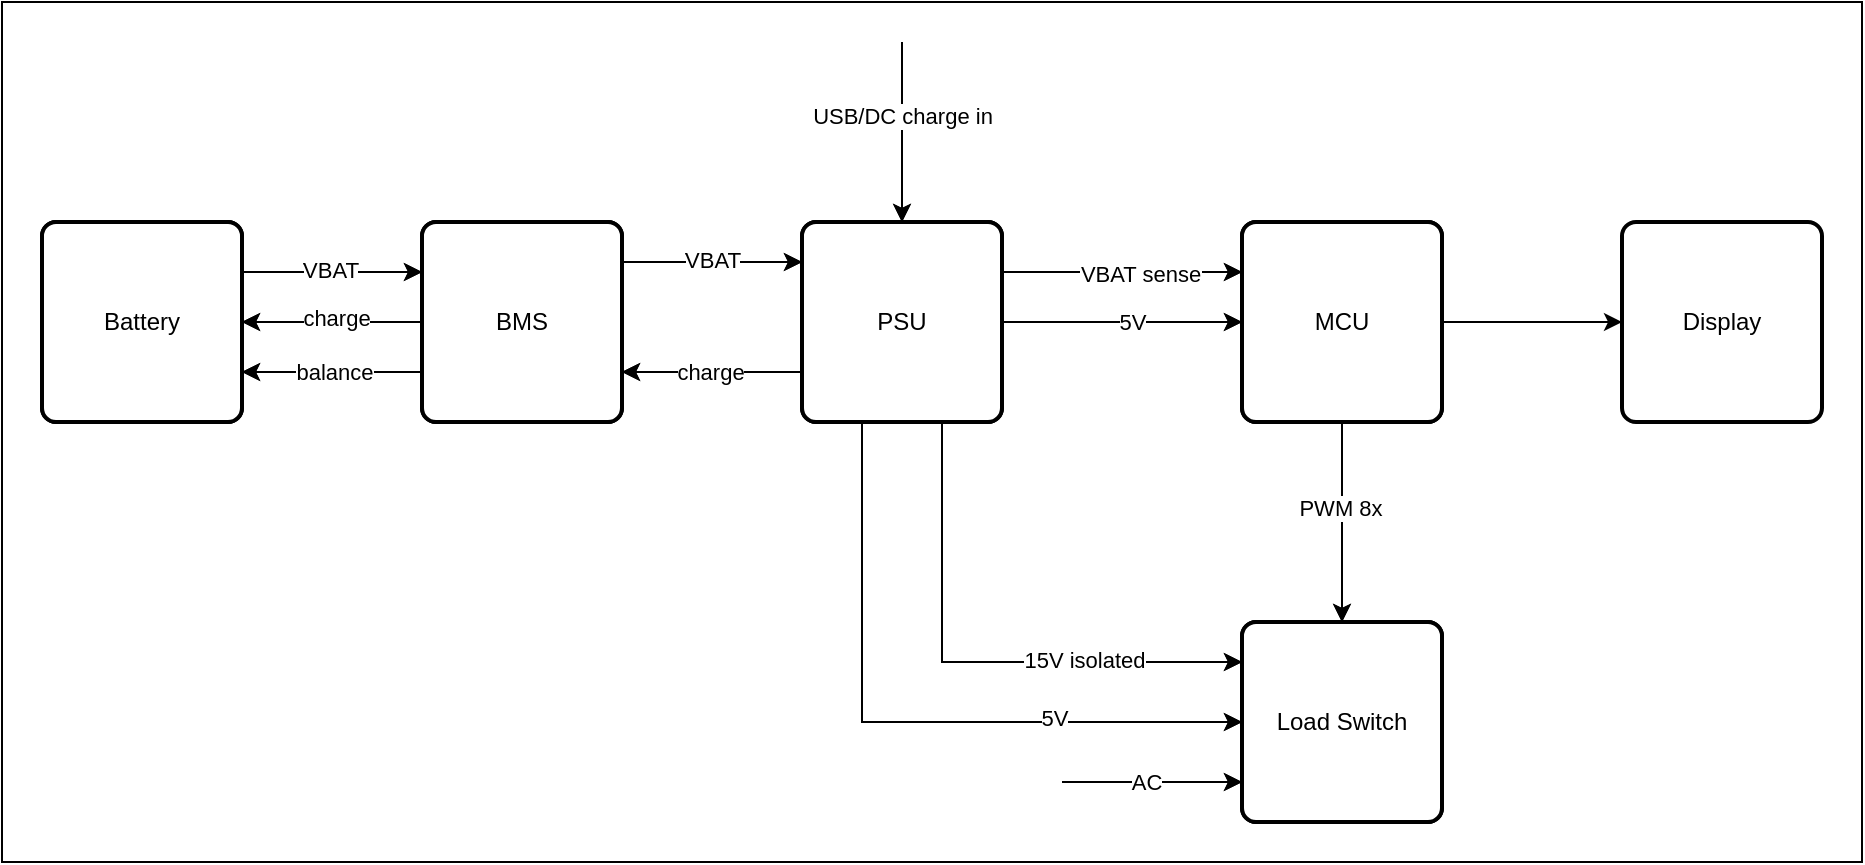 <mxfile>
    <diagram name="Page-1" id="h40brPSuF3PjL7NMU1fi">
        <mxGraphModel dx="1469" dy="1184" grid="1" gridSize="10" guides="1" tooltips="1" connect="1" arrows="1" fold="1" page="1" pageScale="1" pageWidth="850" pageHeight="1100" background="#ffffff" math="0" shadow="0">
            <root>
                <mxCell id="0"/>
                <mxCell id="1" parent="0"/>
                <mxCell id="NP6O_twClJ4kkrfj3z0M-59" style="edgeStyle=orthogonalEdgeStyle;rounded=0;orthogonalLoop=1;jettySize=auto;html=1;entryX=0.5;entryY=0;entryDx=0;entryDy=0;" parent="1" source="NP6O_twClJ4kkrfj3z0M-55" target="NP6O_twClJ4kkrfj3z0M-57" edge="1">
                    <mxGeometry relative="1" as="geometry"/>
                </mxCell>
                <mxCell id="NP6O_twClJ4kkrfj3z0M-60" value="PWM 8x" style="edgeLabel;html=1;align=center;verticalAlign=middle;resizable=0;points=[];" parent="NP6O_twClJ4kkrfj3z0M-59" vertex="1" connectable="0">
                    <mxGeometry x="-0.143" y="-1" relative="1" as="geometry">
                        <mxPoint as="offset"/>
                    </mxGeometry>
                </mxCell>
                <mxCell id="NP6O_twClJ4kkrfj3z0M-55" value="MCU" style="rounded=1;whiteSpace=wrap;html=1;absoluteArcSize=1;arcSize=14;strokeWidth=2;" parent="1" vertex="1">
                    <mxGeometry x="670" y="280" width="100" height="100" as="geometry"/>
                </mxCell>
                <mxCell id="NP6O_twClJ4kkrfj3z0M-61" style="edgeStyle=orthogonalEdgeStyle;rounded=0;orthogonalLoop=1;jettySize=auto;html=1;entryX=0;entryY=0.5;entryDx=0;entryDy=0;" parent="1" source="NP6O_twClJ4kkrfj3z0M-56" target="NP6O_twClJ4kkrfj3z0M-55" edge="1">
                    <mxGeometry relative="1" as="geometry"/>
                </mxCell>
                <mxCell id="NP6O_twClJ4kkrfj3z0M-62" value="5V" style="edgeLabel;html=1;align=center;verticalAlign=middle;resizable=0;points=[];" parent="NP6O_twClJ4kkrfj3z0M-61" vertex="1" connectable="0">
                    <mxGeometry x="0.083" relative="1" as="geometry">
                        <mxPoint as="offset"/>
                    </mxGeometry>
                </mxCell>
                <mxCell id="NP6O_twClJ4kkrfj3z0M-71" style="edgeStyle=orthogonalEdgeStyle;rounded=0;orthogonalLoop=1;jettySize=auto;html=1;exitX=1;exitY=0.25;exitDx=0;exitDy=0;entryX=0;entryY=0.25;entryDx=0;entryDy=0;" parent="1" source="NP6O_twClJ4kkrfj3z0M-56" target="NP6O_twClJ4kkrfj3z0M-55" edge="1">
                    <mxGeometry relative="1" as="geometry"/>
                </mxCell>
                <mxCell id="NP6O_twClJ4kkrfj3z0M-72" value="VBAT sense" style="edgeLabel;html=1;align=center;verticalAlign=middle;resizable=0;points=[];" parent="NP6O_twClJ4kkrfj3z0M-71" vertex="1" connectable="0">
                    <mxGeometry x="0.152" y="-1" relative="1" as="geometry">
                        <mxPoint as="offset"/>
                    </mxGeometry>
                </mxCell>
                <mxCell id="NP6O_twClJ4kkrfj3z0M-73" style="edgeStyle=orthogonalEdgeStyle;rounded=0;orthogonalLoop=1;jettySize=auto;html=1;exitX=0.5;exitY=1;exitDx=0;exitDy=0;" parent="1" source="NP6O_twClJ4kkrfj3z0M-56" target="NP6O_twClJ4kkrfj3z0M-57" edge="1">
                    <mxGeometry relative="1" as="geometry">
                        <Array as="points">
                            <mxPoint x="520" y="380"/>
                            <mxPoint x="520" y="500"/>
                        </Array>
                    </mxGeometry>
                </mxCell>
                <mxCell id="NP6O_twClJ4kkrfj3z0M-74" value="15V isolated" style="edgeLabel;html=1;align=center;verticalAlign=middle;resizable=0;points=[];" parent="NP6O_twClJ4kkrfj3z0M-73" vertex="1" connectable="0">
                    <mxGeometry x="0.381" y="1" relative="1" as="geometry">
                        <mxPoint x="11" as="offset"/>
                    </mxGeometry>
                </mxCell>
                <mxCell id="uLdRjYAfGLdBlqgyUNDl-7" style="edgeStyle=orthogonalEdgeStyle;rounded=0;orthogonalLoop=1;jettySize=auto;html=1;exitX=0;exitY=0.75;exitDx=0;exitDy=0;entryX=1;entryY=0.75;entryDx=0;entryDy=0;" parent="1" source="NP6O_twClJ4kkrfj3z0M-56" target="NP6O_twClJ4kkrfj3z0M-58" edge="1">
                    <mxGeometry relative="1" as="geometry"/>
                </mxCell>
                <mxCell id="uLdRjYAfGLdBlqgyUNDl-8" value="charge" style="edgeLabel;html=1;align=center;verticalAlign=middle;resizable=0;points=[];" parent="uLdRjYAfGLdBlqgyUNDl-7" vertex="1" connectable="0">
                    <mxGeometry x="0.038" relative="1" as="geometry">
                        <mxPoint as="offset"/>
                    </mxGeometry>
                </mxCell>
                <mxCell id="NP6O_twClJ4kkrfj3z0M-56" value="PSU" style="rounded=1;whiteSpace=wrap;html=1;absoluteArcSize=1;arcSize=14;strokeWidth=2;" parent="1" vertex="1">
                    <mxGeometry x="450" y="280" width="100" height="100" as="geometry"/>
                </mxCell>
                <mxCell id="NP6O_twClJ4kkrfj3z0M-63" style="edgeStyle=orthogonalEdgeStyle;rounded=0;orthogonalLoop=1;jettySize=auto;html=1;flowAnimation=0;shadow=0;entryX=0;entryY=0.5;entryDx=0;entryDy=0;" parent="1" edge="1">
                    <mxGeometry relative="1" as="geometry">
                        <mxPoint x="580" y="560" as="sourcePoint"/>
                        <Array as="points">
                            <mxPoint x="630" y="560"/>
                            <mxPoint x="630" y="560"/>
                        </Array>
                        <mxPoint x="670" y="560" as="targetPoint"/>
                    </mxGeometry>
                </mxCell>
                <mxCell id="NP6O_twClJ4kkrfj3z0M-65" value="AC" style="edgeLabel;html=1;align=center;verticalAlign=middle;resizable=0;points=[];" parent="NP6O_twClJ4kkrfj3z0M-63" vertex="1" connectable="0">
                    <mxGeometry x="-0.067" relative="1" as="geometry">
                        <mxPoint as="offset"/>
                    </mxGeometry>
                </mxCell>
                <mxCell id="NP6O_twClJ4kkrfj3z0M-57" value="Load Switch" style="rounded=1;whiteSpace=wrap;html=1;absoluteArcSize=1;arcSize=14;strokeWidth=2;" parent="1" vertex="1">
                    <mxGeometry x="670" y="480" width="100" height="100" as="geometry"/>
                </mxCell>
                <mxCell id="NP6O_twClJ4kkrfj3z0M-66" style="edgeStyle=orthogonalEdgeStyle;rounded=0;orthogonalLoop=1;jettySize=auto;html=1;entryX=0;entryY=0.5;entryDx=0;entryDy=0;endArrow=classic;endFill=1;" parent="1" edge="1">
                    <mxGeometry relative="1" as="geometry">
                        <mxPoint x="360" y="300" as="sourcePoint"/>
                        <mxPoint x="450" y="300" as="targetPoint"/>
                    </mxGeometry>
                </mxCell>
                <mxCell id="NP6O_twClJ4kkrfj3z0M-67" value="VBAT" style="edgeLabel;html=1;align=center;verticalAlign=middle;resizable=0;points=[];" parent="NP6O_twClJ4kkrfj3z0M-66" vertex="1" connectable="0">
                    <mxGeometry x="-0.015" y="1" relative="1" as="geometry">
                        <mxPoint as="offset"/>
                    </mxGeometry>
                </mxCell>
                <mxCell id="nt6npgmJ3oPDKKiP0JpL-4" style="edgeStyle=orthogonalEdgeStyle;rounded=0;orthogonalLoop=1;jettySize=auto;html=1;entryX=1;entryY=0.5;entryDx=0;entryDy=0;" parent="1" source="NP6O_twClJ4kkrfj3z0M-58" target="nt6npgmJ3oPDKKiP0JpL-1" edge="1">
                    <mxGeometry relative="1" as="geometry"/>
                </mxCell>
                <mxCell id="nt6npgmJ3oPDKKiP0JpL-5" value="charge" style="edgeLabel;html=1;align=center;verticalAlign=middle;resizable=0;points=[];" parent="nt6npgmJ3oPDKKiP0JpL-4" vertex="1" connectable="0">
                    <mxGeometry x="-0.034" y="-2" relative="1" as="geometry">
                        <mxPoint as="offset"/>
                    </mxGeometry>
                </mxCell>
                <mxCell id="nt6npgmJ3oPDKKiP0JpL-6" style="edgeStyle=orthogonalEdgeStyle;rounded=0;orthogonalLoop=1;jettySize=auto;html=1;exitX=0;exitY=0.75;exitDx=0;exitDy=0;entryX=1;entryY=0.75;entryDx=0;entryDy=0;" parent="1" source="NP6O_twClJ4kkrfj3z0M-58" target="nt6npgmJ3oPDKKiP0JpL-1" edge="1">
                    <mxGeometry relative="1" as="geometry"/>
                </mxCell>
                <mxCell id="nt6npgmJ3oPDKKiP0JpL-7" value="balance" style="edgeLabel;html=1;align=center;verticalAlign=middle;resizable=0;points=[];" parent="nt6npgmJ3oPDKKiP0JpL-6" vertex="1" connectable="0">
                    <mxGeometry x="-0.019" relative="1" as="geometry">
                        <mxPoint as="offset"/>
                    </mxGeometry>
                </mxCell>
                <mxCell id="NP6O_twClJ4kkrfj3z0M-58" value="BMS" style="rounded=1;whiteSpace=wrap;html=1;absoluteArcSize=1;arcSize=14;strokeWidth=2;" parent="1" vertex="1">
                    <mxGeometry x="260" y="280" width="100" height="100" as="geometry"/>
                </mxCell>
                <mxCell id="uLdRjYAfGLdBlqgyUNDl-5" style="edgeStyle=orthogonalEdgeStyle;rounded=0;orthogonalLoop=1;jettySize=auto;html=1;entryX=0;entryY=0.6;entryDx=0;entryDy=0;entryPerimeter=0;" parent="1" edge="1">
                    <mxGeometry relative="1" as="geometry">
                        <mxPoint x="490" y="380" as="sourcePoint"/>
                        <mxPoint x="670" y="530" as="targetPoint"/>
                        <Array as="points">
                            <mxPoint x="480" y="380"/>
                            <mxPoint x="480" y="530"/>
                        </Array>
                    </mxGeometry>
                </mxCell>
                <mxCell id="uLdRjYAfGLdBlqgyUNDl-6" value="5V" style="edgeLabel;html=1;align=center;verticalAlign=middle;resizable=0;points=[];" parent="uLdRjYAfGLdBlqgyUNDl-5" vertex="1" connectable="0">
                    <mxGeometry x="0.344" y="2" relative="1" as="geometry">
                        <mxPoint x="21" as="offset"/>
                    </mxGeometry>
                </mxCell>
                <mxCell id="nt6npgmJ3oPDKKiP0JpL-8" style="edgeStyle=orthogonalEdgeStyle;rounded=0;orthogonalLoop=1;jettySize=auto;html=1;exitX=1;exitY=0.25;exitDx=0;exitDy=0;entryX=0;entryY=0.25;entryDx=0;entryDy=0;" parent="1" source="nt6npgmJ3oPDKKiP0JpL-1" target="NP6O_twClJ4kkrfj3z0M-58" edge="1">
                    <mxGeometry relative="1" as="geometry"/>
                </mxCell>
                <mxCell id="nt6npgmJ3oPDKKiP0JpL-9" value="VBAT" style="edgeLabel;html=1;align=center;verticalAlign=middle;resizable=0;points=[];" parent="nt6npgmJ3oPDKKiP0JpL-8" vertex="1" connectable="0">
                    <mxGeometry x="-0.024" y="1" relative="1" as="geometry">
                        <mxPoint as="offset"/>
                    </mxGeometry>
                </mxCell>
                <mxCell id="nt6npgmJ3oPDKKiP0JpL-1" value="Battery" style="rounded=1;whiteSpace=wrap;html=1;absoluteArcSize=1;arcSize=14;strokeWidth=2;" parent="1" vertex="1">
                    <mxGeometry x="70" y="280" width="100" height="100" as="geometry"/>
                </mxCell>
                <mxCell id="E2FdCw3m_LIYb2GWAZag-1" value="" style="endArrow=classic;html=1;rounded=0;entryX=0.5;entryY=0;entryDx=0;entryDy=0;" parent="1" target="NP6O_twClJ4kkrfj3z0M-56" edge="1">
                    <mxGeometry width="50" height="50" relative="1" as="geometry">
                        <mxPoint x="500" y="190" as="sourcePoint"/>
                        <mxPoint x="525" y="140" as="targetPoint"/>
                    </mxGeometry>
                </mxCell>
                <mxCell id="E2FdCw3m_LIYb2GWAZag-2" value="USB/DC charge in" style="edgeLabel;html=1;align=center;verticalAlign=middle;resizable=0;points=[];" parent="E2FdCw3m_LIYb2GWAZag-1" vertex="1" connectable="0">
                    <mxGeometry x="-0.186" relative="1" as="geometry">
                        <mxPoint as="offset"/>
                    </mxGeometry>
                </mxCell>
                <mxCell id="2" style="edgeStyle=orthogonalEdgeStyle;rounded=0;orthogonalLoop=1;jettySize=auto;html=1;entryX=0.5;entryY=0;entryDx=0;entryDy=0;" parent="1" source="4" target="16" edge="1">
                    <mxGeometry relative="1" as="geometry"/>
                </mxCell>
                <mxCell id="3" value="PWM 8x" style="edgeLabel;html=1;align=center;verticalAlign=middle;resizable=0;points=[];" parent="2" vertex="1" connectable="0">
                    <mxGeometry x="-0.143" y="-1" relative="1" as="geometry">
                        <mxPoint as="offset"/>
                    </mxGeometry>
                </mxCell>
                <mxCell id="32" style="edgeStyle=none;html=1;exitX=1;exitY=0.5;exitDx=0;exitDy=0;" parent="1" source="4" target="31" edge="1">
                    <mxGeometry relative="1" as="geometry"/>
                </mxCell>
                <mxCell id="4" value="MCU" style="rounded=1;whiteSpace=wrap;html=1;absoluteArcSize=1;arcSize=14;strokeWidth=2;" parent="1" vertex="1">
                    <mxGeometry x="670" y="280" width="100" height="100" as="geometry"/>
                </mxCell>
                <mxCell id="5" style="edgeStyle=orthogonalEdgeStyle;rounded=0;orthogonalLoop=1;jettySize=auto;html=1;entryX=0;entryY=0.5;entryDx=0;entryDy=0;" parent="1" source="13" target="4" edge="1">
                    <mxGeometry relative="1" as="geometry"/>
                </mxCell>
                <mxCell id="6" value="5V" style="edgeLabel;html=1;align=center;verticalAlign=middle;resizable=0;points=[];" parent="5" vertex="1" connectable="0">
                    <mxGeometry x="0.083" relative="1" as="geometry">
                        <mxPoint as="offset"/>
                    </mxGeometry>
                </mxCell>
                <mxCell id="7" style="edgeStyle=orthogonalEdgeStyle;rounded=0;orthogonalLoop=1;jettySize=auto;html=1;exitX=1;exitY=0.25;exitDx=0;exitDy=0;entryX=0;entryY=0.25;entryDx=0;entryDy=0;" parent="1" source="13" target="4" edge="1">
                    <mxGeometry relative="1" as="geometry"/>
                </mxCell>
                <mxCell id="8" value="VBAT sense" style="edgeLabel;html=1;align=center;verticalAlign=middle;resizable=0;points=[];" parent="7" vertex="1" connectable="0">
                    <mxGeometry x="0.152" y="-1" relative="1" as="geometry">
                        <mxPoint as="offset"/>
                    </mxGeometry>
                </mxCell>
                <mxCell id="9" style="edgeStyle=orthogonalEdgeStyle;rounded=0;orthogonalLoop=1;jettySize=auto;html=1;exitX=0.5;exitY=1;exitDx=0;exitDy=0;" parent="1" source="13" target="16" edge="1">
                    <mxGeometry relative="1" as="geometry">
                        <Array as="points">
                            <mxPoint x="520" y="380"/>
                            <mxPoint x="520" y="500"/>
                        </Array>
                    </mxGeometry>
                </mxCell>
                <mxCell id="10" value="15V isolated" style="edgeLabel;html=1;align=center;verticalAlign=middle;resizable=0;points=[];" parent="9" vertex="1" connectable="0">
                    <mxGeometry x="0.381" y="1" relative="1" as="geometry">
                        <mxPoint x="11" as="offset"/>
                    </mxGeometry>
                </mxCell>
                <mxCell id="11" style="edgeStyle=orthogonalEdgeStyle;rounded=0;orthogonalLoop=1;jettySize=auto;html=1;exitX=0;exitY=0.75;exitDx=0;exitDy=0;entryX=1;entryY=0.75;entryDx=0;entryDy=0;" parent="1" source="13" target="23" edge="1">
                    <mxGeometry relative="1" as="geometry"/>
                </mxCell>
                <mxCell id="12" value="charge" style="edgeLabel;html=1;align=center;verticalAlign=middle;resizable=0;points=[];" parent="11" vertex="1" connectable="0">
                    <mxGeometry x="0.038" relative="1" as="geometry">
                        <mxPoint as="offset"/>
                    </mxGeometry>
                </mxCell>
                <mxCell id="13" value="PSU" style="rounded=1;whiteSpace=wrap;html=1;absoluteArcSize=1;arcSize=14;strokeWidth=2;" parent="1" vertex="1">
                    <mxGeometry x="450" y="280" width="100" height="100" as="geometry"/>
                </mxCell>
                <mxCell id="14" style="edgeStyle=orthogonalEdgeStyle;rounded=0;orthogonalLoop=1;jettySize=auto;html=1;flowAnimation=0;shadow=0;entryX=0;entryY=0.5;entryDx=0;entryDy=0;" parent="1" edge="1">
                    <mxGeometry relative="1" as="geometry">
                        <mxPoint x="580" y="560" as="sourcePoint"/>
                        <Array as="points">
                            <mxPoint x="630" y="560"/>
                            <mxPoint x="630" y="560"/>
                        </Array>
                        <mxPoint x="670" y="560" as="targetPoint"/>
                    </mxGeometry>
                </mxCell>
                <mxCell id="15" value="AC" style="edgeLabel;html=1;align=center;verticalAlign=middle;resizable=0;points=[];" parent="14" vertex="1" connectable="0">
                    <mxGeometry x="-0.067" relative="1" as="geometry">
                        <mxPoint as="offset"/>
                    </mxGeometry>
                </mxCell>
                <mxCell id="16" value="Load Switch" style="rounded=1;whiteSpace=wrap;html=1;absoluteArcSize=1;arcSize=14;strokeWidth=2;" parent="1" vertex="1">
                    <mxGeometry x="670" y="480" width="100" height="100" as="geometry"/>
                </mxCell>
                <mxCell id="17" style="edgeStyle=orthogonalEdgeStyle;rounded=0;orthogonalLoop=1;jettySize=auto;html=1;entryX=0;entryY=0.5;entryDx=0;entryDy=0;endArrow=classic;endFill=1;" parent="1" edge="1">
                    <mxGeometry relative="1" as="geometry">
                        <mxPoint x="360" y="300" as="sourcePoint"/>
                        <mxPoint x="450" y="300" as="targetPoint"/>
                    </mxGeometry>
                </mxCell>
                <mxCell id="18" value="VBAT" style="edgeLabel;html=1;align=center;verticalAlign=middle;resizable=0;points=[];" parent="17" vertex="1" connectable="0">
                    <mxGeometry x="-0.015" y="1" relative="1" as="geometry">
                        <mxPoint as="offset"/>
                    </mxGeometry>
                </mxCell>
                <mxCell id="19" style="edgeStyle=orthogonalEdgeStyle;rounded=0;orthogonalLoop=1;jettySize=auto;html=1;entryX=1;entryY=0.5;entryDx=0;entryDy=0;" parent="1" source="23" target="28" edge="1">
                    <mxGeometry relative="1" as="geometry"/>
                </mxCell>
                <mxCell id="20" value="charge" style="edgeLabel;html=1;align=center;verticalAlign=middle;resizable=0;points=[];" parent="19" vertex="1" connectable="0">
                    <mxGeometry x="-0.034" y="-2" relative="1" as="geometry">
                        <mxPoint as="offset"/>
                    </mxGeometry>
                </mxCell>
                <mxCell id="21" style="edgeStyle=orthogonalEdgeStyle;rounded=0;orthogonalLoop=1;jettySize=auto;html=1;exitX=0;exitY=0.75;exitDx=0;exitDy=0;entryX=1;entryY=0.75;entryDx=0;entryDy=0;" parent="1" source="23" target="28" edge="1">
                    <mxGeometry relative="1" as="geometry"/>
                </mxCell>
                <mxCell id="22" value="balance" style="edgeLabel;html=1;align=center;verticalAlign=middle;resizable=0;points=[];" parent="21" vertex="1" connectable="0">
                    <mxGeometry x="-0.019" relative="1" as="geometry">
                        <mxPoint as="offset"/>
                    </mxGeometry>
                </mxCell>
                <mxCell id="23" value="BMS" style="rounded=1;whiteSpace=wrap;html=1;absoluteArcSize=1;arcSize=14;strokeWidth=2;" parent="1" vertex="1">
                    <mxGeometry x="260" y="280" width="100" height="100" as="geometry"/>
                </mxCell>
                <mxCell id="24" style="edgeStyle=orthogonalEdgeStyle;rounded=0;orthogonalLoop=1;jettySize=auto;html=1;entryX=0;entryY=0.6;entryDx=0;entryDy=0;entryPerimeter=0;" parent="1" edge="1">
                    <mxGeometry relative="1" as="geometry">
                        <mxPoint x="490" y="380" as="sourcePoint"/>
                        <mxPoint x="670" y="530" as="targetPoint"/>
                        <Array as="points">
                            <mxPoint x="480" y="380"/>
                            <mxPoint x="480" y="530"/>
                        </Array>
                    </mxGeometry>
                </mxCell>
                <mxCell id="25" value="5V" style="edgeLabel;html=1;align=center;verticalAlign=middle;resizable=0;points=[];" parent="24" vertex="1" connectable="0">
                    <mxGeometry x="0.344" y="2" relative="1" as="geometry">
                        <mxPoint x="21" as="offset"/>
                    </mxGeometry>
                </mxCell>
                <mxCell id="26" style="edgeStyle=orthogonalEdgeStyle;rounded=0;orthogonalLoop=1;jettySize=auto;html=1;exitX=1;exitY=0.25;exitDx=0;exitDy=0;entryX=0;entryY=0.25;entryDx=0;entryDy=0;" parent="1" source="28" target="23" edge="1">
                    <mxGeometry relative="1" as="geometry"/>
                </mxCell>
                <mxCell id="27" value="VBAT" style="edgeLabel;html=1;align=center;verticalAlign=middle;resizable=0;points=[];" parent="26" vertex="1" connectable="0">
                    <mxGeometry x="-0.024" y="1" relative="1" as="geometry">
                        <mxPoint as="offset"/>
                    </mxGeometry>
                </mxCell>
                <mxCell id="28" value="Battery" style="rounded=1;whiteSpace=wrap;html=1;absoluteArcSize=1;arcSize=14;strokeWidth=2;" parent="1" vertex="1">
                    <mxGeometry x="70" y="280" width="100" height="100" as="geometry"/>
                </mxCell>
                <mxCell id="29" value="" style="endArrow=classic;html=1;rounded=0;entryX=0.5;entryY=0;entryDx=0;entryDy=0;" parent="1" target="13" edge="1">
                    <mxGeometry width="50" height="50" relative="1" as="geometry">
                        <mxPoint x="500" y="190" as="sourcePoint"/>
                        <mxPoint x="525" y="140" as="targetPoint"/>
                    </mxGeometry>
                </mxCell>
                <mxCell id="30" value="USB/DC charge in" style="edgeLabel;html=1;align=center;verticalAlign=middle;resizable=0;points=[];" parent="29" vertex="1" connectable="0">
                    <mxGeometry x="-0.186" relative="1" as="geometry">
                        <mxPoint as="offset"/>
                    </mxGeometry>
                </mxCell>
                <mxCell id="31" value="Display" style="rounded=1;whiteSpace=wrap;html=1;absoluteArcSize=1;arcSize=14;strokeWidth=2;" parent="1" vertex="1">
                    <mxGeometry x="860" y="280" width="100" height="100" as="geometry"/>
                </mxCell>
                <mxCell id="33" value="" style="rounded=0;whiteSpace=wrap;html=1;fillColor=none;" vertex="1" parent="1">
                    <mxGeometry x="50" y="170" width="930" height="430" as="geometry"/>
                </mxCell>
            </root>
        </mxGraphModel>
    </diagram>
</mxfile>